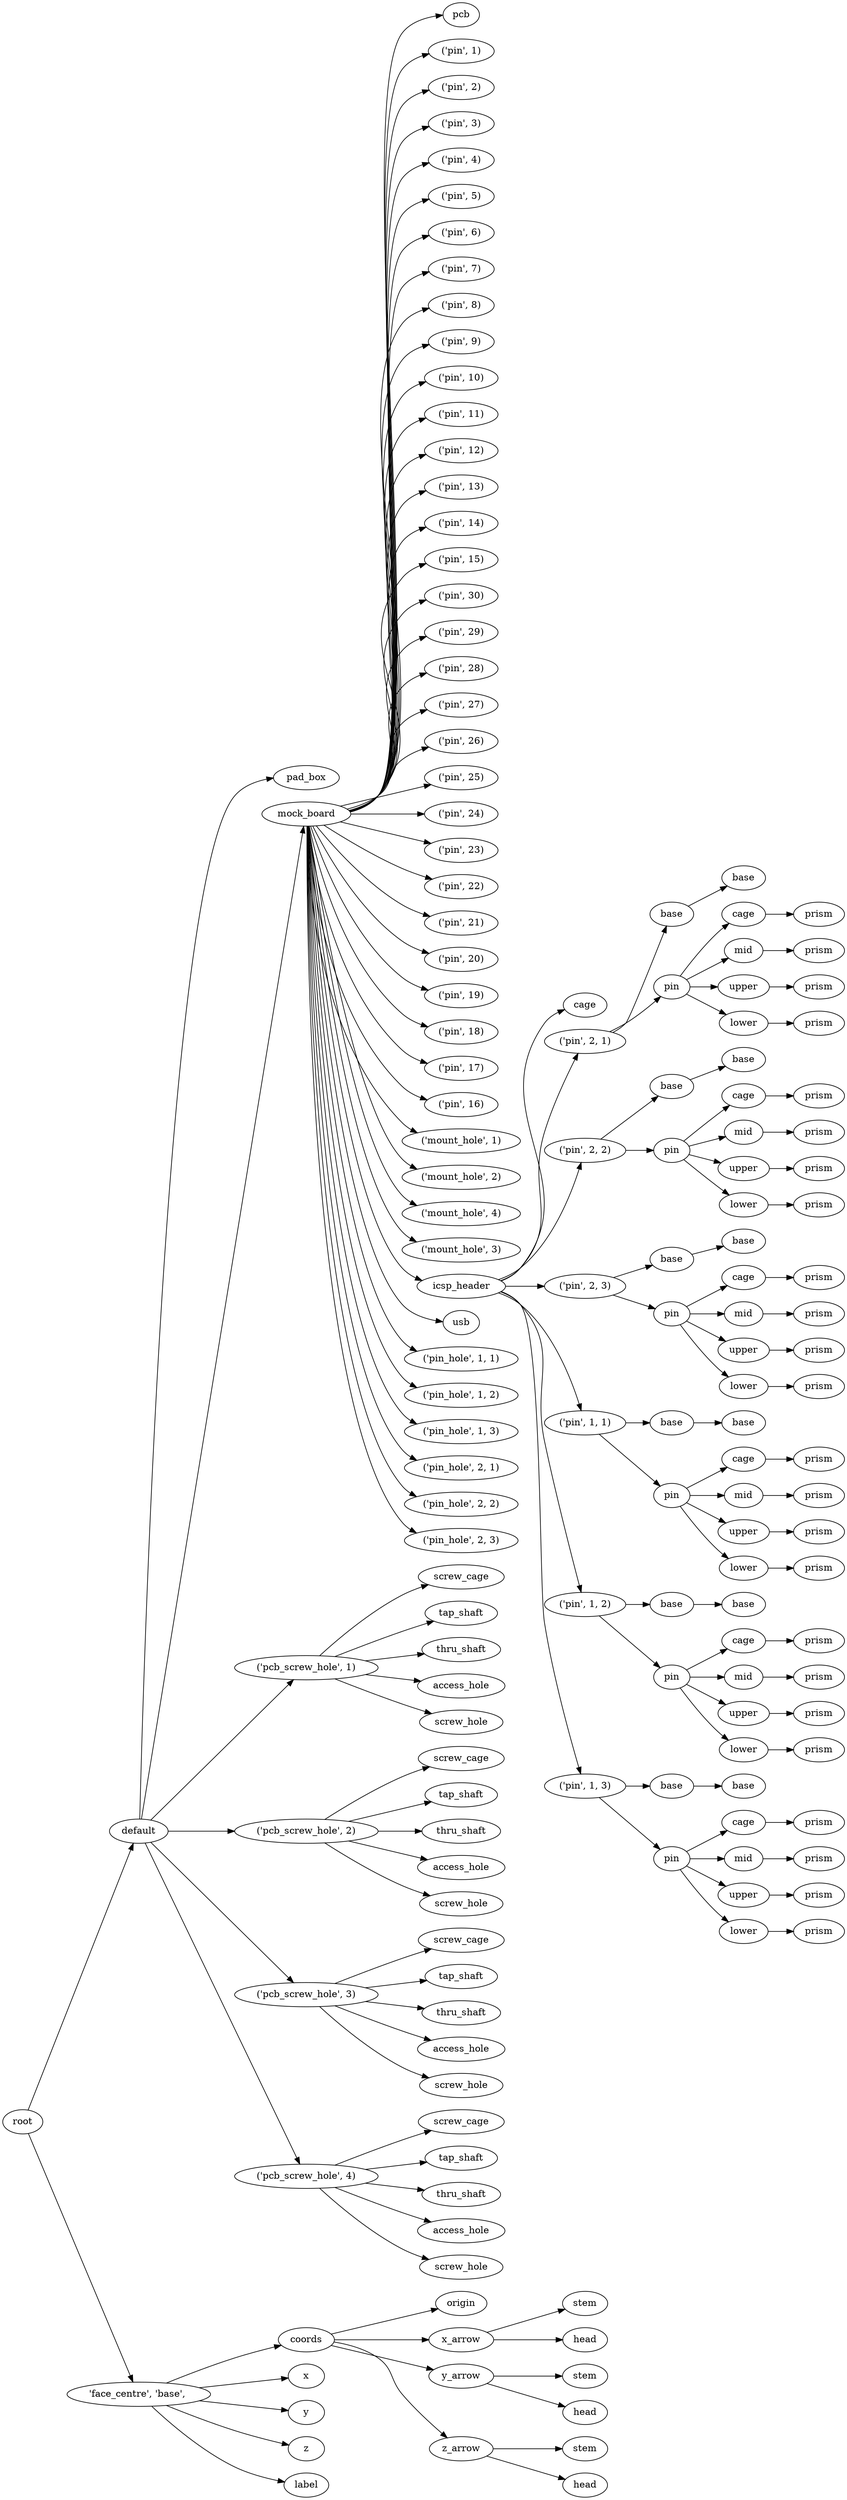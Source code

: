 digraph default {
	graph [rankdir=LR]
	root_151 [label=root href="javascript:s=&quot;\(\)\nNone&quot;; console.log(s); alert(s);"]
	default_152 [label=default href="javascript:s=&quot;\(&#x27;default&#x27;,\)\nArduinoNanoClassicMountPad&quot;; console.log(s); alert(s);" tooltip=ArduinoNanoClassicMountPad]
	pad_box_153 [label=pad_box href="javascript:s=&quot;\(&#x27;default&#x27;,\ &#x27;pad_box&#x27;\)\nBox&quot;; console.log(s); alert(s);" tooltip=Box]
	mock_board_154 [label=mock_board href="javascript:s=&quot;\(&#x27;default&#x27;,\ &#x27;mock_board&#x27;\)\nArduinoNanoClassic&quot;; console.log(s); alert(s);" tooltip=ArduinoNanoClassic]
	pcb_155 [label=pcb href="javascript:s=&quot;\(&#x27;default&#x27;,\ &#x27;mock_board&#x27;,\ &#x27;pcb&#x27;\)\nBox&quot;; console.log(s); alert(s);" tooltip=Box]
	pin_156 [label="\('pin',\ 1\)" href="javascript:s=&quot;\(&#x27;default&#x27;,\ &#x27;mock_board&#x27;,\ \(&#x27;pin&#x27;,\ 1\)\)\nCylinder&quot;; console.log(s); alert(s);" tooltip=Cylinder]
	pin_157 [label="\('pin',\ 2\)" href="javascript:s=&quot;\(&#x27;default&#x27;,\ &#x27;mock_board&#x27;,\ \(&#x27;pin&#x27;,\ 2\)\)\nCylinder&quot;; console.log(s); alert(s);" tooltip=Cylinder]
	pin_158 [label="\('pin',\ 3\)" href="javascript:s=&quot;\(&#x27;default&#x27;,\ &#x27;mock_board&#x27;,\ \(&#x27;pin&#x27;,\ 3\)\)\nCylinder&quot;; console.log(s); alert(s);" tooltip=Cylinder]
	pin_159 [label="\('pin',\ 4\)" href="javascript:s=&quot;\(&#x27;default&#x27;,\ &#x27;mock_board&#x27;,\ \(&#x27;pin&#x27;,\ 4\)\)\nCylinder&quot;; console.log(s); alert(s);" tooltip=Cylinder]
	pin_160 [label="\('pin',\ 5\)" href="javascript:s=&quot;\(&#x27;default&#x27;,\ &#x27;mock_board&#x27;,\ \(&#x27;pin&#x27;,\ 5\)\)\nCylinder&quot;; console.log(s); alert(s);" tooltip=Cylinder]
	pin_161 [label="\('pin',\ 6\)" href="javascript:s=&quot;\(&#x27;default&#x27;,\ &#x27;mock_board&#x27;,\ \(&#x27;pin&#x27;,\ 6\)\)\nCylinder&quot;; console.log(s); alert(s);" tooltip=Cylinder]
	pin_162 [label="\('pin',\ 7\)" href="javascript:s=&quot;\(&#x27;default&#x27;,\ &#x27;mock_board&#x27;,\ \(&#x27;pin&#x27;,\ 7\)\)\nCylinder&quot;; console.log(s); alert(s);" tooltip=Cylinder]
	pin_163 [label="\('pin',\ 8\)" href="javascript:s=&quot;\(&#x27;default&#x27;,\ &#x27;mock_board&#x27;,\ \(&#x27;pin&#x27;,\ 8\)\)\nCylinder&quot;; console.log(s); alert(s);" tooltip=Cylinder]
	pin_164 [label="\('pin',\ 9\)" href="javascript:s=&quot;\(&#x27;default&#x27;,\ &#x27;mock_board&#x27;,\ \(&#x27;pin&#x27;,\ 9\)\)\nCylinder&quot;; console.log(s); alert(s);" tooltip=Cylinder]
	pin_165 [label="\('pin',\ 10\)" href="javascript:s=&quot;\(&#x27;default&#x27;,\ &#x27;mock_board&#x27;,\ \(&#x27;pin&#x27;,\ 10\)\)\nCylinder&quot;; console.log(s); alert(s);" tooltip=Cylinder]
	pin_166 [label="\('pin',\ 11\)" href="javascript:s=&quot;\(&#x27;default&#x27;,\ &#x27;mock_board&#x27;,\ \(&#x27;pin&#x27;,\ 11\)\)\nCylinder&quot;; console.log(s); alert(s);" tooltip=Cylinder]
	pin_167 [label="\('pin',\ 12\)" href="javascript:s=&quot;\(&#x27;default&#x27;,\ &#x27;mock_board&#x27;,\ \(&#x27;pin&#x27;,\ 12\)\)\nCylinder&quot;; console.log(s); alert(s);" tooltip=Cylinder]
	pin_168 [label="\('pin',\ 13\)" href="javascript:s=&quot;\(&#x27;default&#x27;,\ &#x27;mock_board&#x27;,\ \(&#x27;pin&#x27;,\ 13\)\)\nCylinder&quot;; console.log(s); alert(s);" tooltip=Cylinder]
	pin_169 [label="\('pin',\ 14\)" href="javascript:s=&quot;\(&#x27;default&#x27;,\ &#x27;mock_board&#x27;,\ \(&#x27;pin&#x27;,\ 14\)\)\nCylinder&quot;; console.log(s); alert(s);" tooltip=Cylinder]
	pin_170 [label="\('pin',\ 15\)" href="javascript:s=&quot;\(&#x27;default&#x27;,\ &#x27;mock_board&#x27;,\ \(&#x27;pin&#x27;,\ 15\)\)\nCylinder&quot;; console.log(s); alert(s);" tooltip=Cylinder]
	pin_171 [label="\('pin',\ 30\)" href="javascript:s=&quot;\(&#x27;default&#x27;,\ &#x27;mock_board&#x27;,\ \(&#x27;pin&#x27;,\ 30\)\)\nCylinder&quot;; console.log(s); alert(s);" tooltip=Cylinder]
	pin_172 [label="\('pin',\ 29\)" href="javascript:s=&quot;\(&#x27;default&#x27;,\ &#x27;mock_board&#x27;,\ \(&#x27;pin&#x27;,\ 29\)\)\nCylinder&quot;; console.log(s); alert(s);" tooltip=Cylinder]
	pin_173 [label="\('pin',\ 28\)" href="javascript:s=&quot;\(&#x27;default&#x27;,\ &#x27;mock_board&#x27;,\ \(&#x27;pin&#x27;,\ 28\)\)\nCylinder&quot;; console.log(s); alert(s);" tooltip=Cylinder]
	pin_174 [label="\('pin',\ 27\)" href="javascript:s=&quot;\(&#x27;default&#x27;,\ &#x27;mock_board&#x27;,\ \(&#x27;pin&#x27;,\ 27\)\)\nCylinder&quot;; console.log(s); alert(s);" tooltip=Cylinder]
	pin_175 [label="\('pin',\ 26\)" href="javascript:s=&quot;\(&#x27;default&#x27;,\ &#x27;mock_board&#x27;,\ \(&#x27;pin&#x27;,\ 26\)\)\nCylinder&quot;; console.log(s); alert(s);" tooltip=Cylinder]
	pin_176 [label="\('pin',\ 25\)" href="javascript:s=&quot;\(&#x27;default&#x27;,\ &#x27;mock_board&#x27;,\ \(&#x27;pin&#x27;,\ 25\)\)\nCylinder&quot;; console.log(s); alert(s);" tooltip=Cylinder]
	pin_177 [label="\('pin',\ 24\)" href="javascript:s=&quot;\(&#x27;default&#x27;,\ &#x27;mock_board&#x27;,\ \(&#x27;pin&#x27;,\ 24\)\)\nCylinder&quot;; console.log(s); alert(s);" tooltip=Cylinder]
	pin_178 [label="\('pin',\ 23\)" href="javascript:s=&quot;\(&#x27;default&#x27;,\ &#x27;mock_board&#x27;,\ \(&#x27;pin&#x27;,\ 23\)\)\nCylinder&quot;; console.log(s); alert(s);" tooltip=Cylinder]
	pin_179 [label="\('pin',\ 22\)" href="javascript:s=&quot;\(&#x27;default&#x27;,\ &#x27;mock_board&#x27;,\ \(&#x27;pin&#x27;,\ 22\)\)\nCylinder&quot;; console.log(s); alert(s);" tooltip=Cylinder]
	pin_180 [label="\('pin',\ 21\)" href="javascript:s=&quot;\(&#x27;default&#x27;,\ &#x27;mock_board&#x27;,\ \(&#x27;pin&#x27;,\ 21\)\)\nCylinder&quot;; console.log(s); alert(s);" tooltip=Cylinder]
	pin_181 [label="\('pin',\ 20\)" href="javascript:s=&quot;\(&#x27;default&#x27;,\ &#x27;mock_board&#x27;,\ \(&#x27;pin&#x27;,\ 20\)\)\nCylinder&quot;; console.log(s); alert(s);" tooltip=Cylinder]
	pin_182 [label="\('pin',\ 19\)" href="javascript:s=&quot;\(&#x27;default&#x27;,\ &#x27;mock_board&#x27;,\ \(&#x27;pin&#x27;,\ 19\)\)\nCylinder&quot;; console.log(s); alert(s);" tooltip=Cylinder]
	pin_183 [label="\('pin',\ 18\)" href="javascript:s=&quot;\(&#x27;default&#x27;,\ &#x27;mock_board&#x27;,\ \(&#x27;pin&#x27;,\ 18\)\)\nCylinder&quot;; console.log(s); alert(s);" tooltip=Cylinder]
	pin_184 [label="\('pin',\ 17\)" href="javascript:s=&quot;\(&#x27;default&#x27;,\ &#x27;mock_board&#x27;,\ \(&#x27;pin&#x27;,\ 17\)\)\nCylinder&quot;; console.log(s); alert(s);" tooltip=Cylinder]
	pin_185 [label="\('pin',\ 16\)" href="javascript:s=&quot;\(&#x27;default&#x27;,\ &#x27;mock_board&#x27;,\ \(&#x27;pin&#x27;,\ 16\)\)\nCylinder&quot;; console.log(s); alert(s);" tooltip=Cylinder]
	mount_hole_186 [label="\('mount_hole',\ 1\)" href="javascript:s=&quot;\(&#x27;default&#x27;,\ &#x27;mock_board&#x27;,\ \(&#x27;mount_hole&#x27;,\ 1\)\)\nCylinder&quot;; console.log(s); alert(s);" tooltip=Cylinder]
	mount_hole_187 [label="\('mount_hole',\ 2\)" href="javascript:s=&quot;\(&#x27;default&#x27;,\ &#x27;mock_board&#x27;,\ \(&#x27;mount_hole&#x27;,\ 2\)\)\nCylinder&quot;; console.log(s); alert(s);" tooltip=Cylinder]
	mount_hole_188 [label="\('mount_hole',\ 4\)" href="javascript:s=&quot;\(&#x27;default&#x27;,\ &#x27;mock_board&#x27;,\ \(&#x27;mount_hole&#x27;,\ 4\)\)\nCylinder&quot;; console.log(s); alert(s);" tooltip=Cylinder]
	mount_hole_189 [label="\('mount_hole',\ 3\)" href="javascript:s=&quot;\(&#x27;default&#x27;,\ &#x27;mock_board&#x27;,\ \(&#x27;mount_hole&#x27;,\ 3\)\)\nCylinder&quot;; console.log(s); alert(s);" tooltip=Cylinder]
	icsp_header_190 [label=icsp_header href="javascript:s=&quot;\(&#x27;default&#x27;,\ &#x27;mock_board&#x27;,\ &#x27;icsp_header&#x27;\)\nHeader&quot;; console.log(s); alert(s);" tooltip=Header]
	cage_191 [label=cage href="javascript:s=&quot;\(&#x27;default&#x27;,\ &#x27;mock_board&#x27;,\ &#x27;icsp_header&#x27;,\ &#x27;cage&#x27;\)\nBox&quot;; console.log(s); alert(s);" tooltip=Box]
	pin_192 [label="\('pin',\ 2,\ 1\)" href="javascript:s=&quot;\(&#x27;default&#x27;,\ &#x27;mock_board&#x27;,\ &#x27;icsp_header&#x27;,\ \(&#x27;pin&#x27;,\ 2,\ 1\)\)\nMaker&quot;; console.log(s); alert(s);" tooltip=Maker]
	base_193 [label=base href="javascript:s=&quot;\(&#x27;default&#x27;,\ &#x27;mock_board&#x27;,\ &#x27;icsp_header&#x27;,\ \(&#x27;pin&#x27;,\ 2,\ 1\),\ &#x27;base&#x27;\)\nHeaderBase&quot;; console.log(s); alert(s);" tooltip=HeaderBase]
	base_194 [label=base href="javascript:s=&quot;\(&#x27;default&#x27;,\ &#x27;mock_board&#x27;,\ &#x27;icsp_header&#x27;,\ \(&#x27;pin&#x27;,\ 2,\ 1\),\ &#x27;base&#x27;,\ &#x27;base&#x27;\)\nLinearExtrude&quot;; console.log(s); alert(s);" tooltip=LinearExtrude]
	pin_195 [label=pin href="javascript:s=&quot;\(&#x27;default&#x27;,\ &#x27;mock_board&#x27;,\ &#x27;icsp_header&#x27;,\ \(&#x27;pin&#x27;,\ 2,\ 1\),\ &#x27;pin&#x27;\)\nHeaderPin&quot;; console.log(s); alert(s);" tooltip=HeaderPin]
	cage_196 [label=cage href="javascript:s=&quot;\(&#x27;default&#x27;,\ &#x27;mock_board&#x27;,\ &#x27;icsp_header&#x27;,\ \(&#x27;pin&#x27;,\ 2,\ 1\),\ &#x27;pin&#x27;,\ &#x27;cage&#x27;\)\nRegularPrism&quot;; console.log(s); alert(s);" tooltip=RegularPrism]
	prism_197 [label=prism href="javascript:s=&quot;\(&#x27;default&#x27;,\ &#x27;mock_board&#x27;,\ &#x27;icsp_header&#x27;,\ \(&#x27;pin&#x27;,\ 2,\ 1\),\ &#x27;pin&#x27;,\ &#x27;cage&#x27;,\ &#x27;prism&#x27;\)\nLinearExtrude&quot;; console.log(s); alert(s);" tooltip=LinearExtrude]
	mid_198 [label=mid href="javascript:s=&quot;\(&#x27;default&#x27;,\ &#x27;mock_board&#x27;,\ &#x27;icsp_header&#x27;,\ \(&#x27;pin&#x27;,\ 2,\ 1\),\ &#x27;pin&#x27;,\ &#x27;mid&#x27;\)\nRegularPrism&quot;; console.log(s); alert(s);" tooltip=RegularPrism]
	prism_199 [label=prism href="javascript:s=&quot;\(&#x27;default&#x27;,\ &#x27;mock_board&#x27;,\ &#x27;icsp_header&#x27;,\ \(&#x27;pin&#x27;,\ 2,\ 1\),\ &#x27;pin&#x27;,\ &#x27;mid&#x27;,\ &#x27;prism&#x27;\)\nLinearExtrude&quot;; console.log(s); alert(s);" tooltip=LinearExtrude]
	upper_200 [label=upper href="javascript:s=&quot;\(&#x27;default&#x27;,\ &#x27;mock_board&#x27;,\ &#x27;icsp_header&#x27;,\ \(&#x27;pin&#x27;,\ 2,\ 1\),\ &#x27;pin&#x27;,\ &#x27;upper&#x27;\)\nRegularPrism&quot;; console.log(s); alert(s);" tooltip=RegularPrism]
	prism_201 [label=prism href="javascript:s=&quot;\(&#x27;default&#x27;,\ &#x27;mock_board&#x27;,\ &#x27;icsp_header&#x27;,\ \(&#x27;pin&#x27;,\ 2,\ 1\),\ &#x27;pin&#x27;,\ &#x27;upper&#x27;,\ &#x27;prism&#x27;\)\nLinearExtrude&quot;; console.log(s); alert(s);" tooltip=LinearExtrude]
	lower_202 [label=lower href="javascript:s=&quot;\(&#x27;default&#x27;,\ &#x27;mock_board&#x27;,\ &#x27;icsp_header&#x27;,\ \(&#x27;pin&#x27;,\ 2,\ 1\),\ &#x27;pin&#x27;,\ &#x27;lower&#x27;\)\nRegularPrism&quot;; console.log(s); alert(s);" tooltip=RegularPrism]
	prism_203 [label=prism href="javascript:s=&quot;\(&#x27;default&#x27;,\ &#x27;mock_board&#x27;,\ &#x27;icsp_header&#x27;,\ \(&#x27;pin&#x27;,\ 2,\ 1\),\ &#x27;pin&#x27;,\ &#x27;lower&#x27;,\ &#x27;prism&#x27;\)\nLinearExtrude&quot;; console.log(s); alert(s);" tooltip=LinearExtrude]
	pin_204 [label="\('pin',\ 2,\ 2\)" href="javascript:s=&quot;\(&#x27;default&#x27;,\ &#x27;mock_board&#x27;,\ &#x27;icsp_header&#x27;,\ \(&#x27;pin&#x27;,\ 2,\ 2\)\)\nMaker&quot;; console.log(s); alert(s);" tooltip=Maker]
	base_205 [label=base href="javascript:s=&quot;\(&#x27;default&#x27;,\ &#x27;mock_board&#x27;,\ &#x27;icsp_header&#x27;,\ \(&#x27;pin&#x27;,\ 2,\ 2\),\ &#x27;base&#x27;\)\nHeaderBase&quot;; console.log(s); alert(s);" tooltip=HeaderBase]
	base_206 [label=base href="javascript:s=&quot;\(&#x27;default&#x27;,\ &#x27;mock_board&#x27;,\ &#x27;icsp_header&#x27;,\ \(&#x27;pin&#x27;,\ 2,\ 2\),\ &#x27;base&#x27;,\ &#x27;base&#x27;\)\nLinearExtrude&quot;; console.log(s); alert(s);" tooltip=LinearExtrude]
	pin_207 [label=pin href="javascript:s=&quot;\(&#x27;default&#x27;,\ &#x27;mock_board&#x27;,\ &#x27;icsp_header&#x27;,\ \(&#x27;pin&#x27;,\ 2,\ 2\),\ &#x27;pin&#x27;\)\nHeaderPin&quot;; console.log(s); alert(s);" tooltip=HeaderPin]
	cage_208 [label=cage href="javascript:s=&quot;\(&#x27;default&#x27;,\ &#x27;mock_board&#x27;,\ &#x27;icsp_header&#x27;,\ \(&#x27;pin&#x27;,\ 2,\ 2\),\ &#x27;pin&#x27;,\ &#x27;cage&#x27;\)\nRegularPrism&quot;; console.log(s); alert(s);" tooltip=RegularPrism]
	prism_209 [label=prism href="javascript:s=&quot;\(&#x27;default&#x27;,\ &#x27;mock_board&#x27;,\ &#x27;icsp_header&#x27;,\ \(&#x27;pin&#x27;,\ 2,\ 2\),\ &#x27;pin&#x27;,\ &#x27;cage&#x27;,\ &#x27;prism&#x27;\)\nLinearExtrude&quot;; console.log(s); alert(s);" tooltip=LinearExtrude]
	mid_210 [label=mid href="javascript:s=&quot;\(&#x27;default&#x27;,\ &#x27;mock_board&#x27;,\ &#x27;icsp_header&#x27;,\ \(&#x27;pin&#x27;,\ 2,\ 2\),\ &#x27;pin&#x27;,\ &#x27;mid&#x27;\)\nRegularPrism&quot;; console.log(s); alert(s);" tooltip=RegularPrism]
	prism_211 [label=prism href="javascript:s=&quot;\(&#x27;default&#x27;,\ &#x27;mock_board&#x27;,\ &#x27;icsp_header&#x27;,\ \(&#x27;pin&#x27;,\ 2,\ 2\),\ &#x27;pin&#x27;,\ &#x27;mid&#x27;,\ &#x27;prism&#x27;\)\nLinearExtrude&quot;; console.log(s); alert(s);" tooltip=LinearExtrude]
	upper_212 [label=upper href="javascript:s=&quot;\(&#x27;default&#x27;,\ &#x27;mock_board&#x27;,\ &#x27;icsp_header&#x27;,\ \(&#x27;pin&#x27;,\ 2,\ 2\),\ &#x27;pin&#x27;,\ &#x27;upper&#x27;\)\nRegularPrism&quot;; console.log(s); alert(s);" tooltip=RegularPrism]
	prism_213 [label=prism href="javascript:s=&quot;\(&#x27;default&#x27;,\ &#x27;mock_board&#x27;,\ &#x27;icsp_header&#x27;,\ \(&#x27;pin&#x27;,\ 2,\ 2\),\ &#x27;pin&#x27;,\ &#x27;upper&#x27;,\ &#x27;prism&#x27;\)\nLinearExtrude&quot;; console.log(s); alert(s);" tooltip=LinearExtrude]
	lower_214 [label=lower href="javascript:s=&quot;\(&#x27;default&#x27;,\ &#x27;mock_board&#x27;,\ &#x27;icsp_header&#x27;,\ \(&#x27;pin&#x27;,\ 2,\ 2\),\ &#x27;pin&#x27;,\ &#x27;lower&#x27;\)\nRegularPrism&quot;; console.log(s); alert(s);" tooltip=RegularPrism]
	prism_215 [label=prism href="javascript:s=&quot;\(&#x27;default&#x27;,\ &#x27;mock_board&#x27;,\ &#x27;icsp_header&#x27;,\ \(&#x27;pin&#x27;,\ 2,\ 2\),\ &#x27;pin&#x27;,\ &#x27;lower&#x27;,\ &#x27;prism&#x27;\)\nLinearExtrude&quot;; console.log(s); alert(s);" tooltip=LinearExtrude]
	pin_216 [label="\('pin',\ 2,\ 3\)" href="javascript:s=&quot;\(&#x27;default&#x27;,\ &#x27;mock_board&#x27;,\ &#x27;icsp_header&#x27;,\ \(&#x27;pin&#x27;,\ 2,\ 3\)\)\nMaker&quot;; console.log(s); alert(s);" tooltip=Maker]
	base_217 [label=base href="javascript:s=&quot;\(&#x27;default&#x27;,\ &#x27;mock_board&#x27;,\ &#x27;icsp_header&#x27;,\ \(&#x27;pin&#x27;,\ 2,\ 3\),\ &#x27;base&#x27;\)\nHeaderBase&quot;; console.log(s); alert(s);" tooltip=HeaderBase]
	base_218 [label=base href="javascript:s=&quot;\(&#x27;default&#x27;,\ &#x27;mock_board&#x27;,\ &#x27;icsp_header&#x27;,\ \(&#x27;pin&#x27;,\ 2,\ 3\),\ &#x27;base&#x27;,\ &#x27;base&#x27;\)\nLinearExtrude&quot;; console.log(s); alert(s);" tooltip=LinearExtrude]
	pin_219 [label=pin href="javascript:s=&quot;\(&#x27;default&#x27;,\ &#x27;mock_board&#x27;,\ &#x27;icsp_header&#x27;,\ \(&#x27;pin&#x27;,\ 2,\ 3\),\ &#x27;pin&#x27;\)\nHeaderPin&quot;; console.log(s); alert(s);" tooltip=HeaderPin]
	cage_220 [label=cage href="javascript:s=&quot;\(&#x27;default&#x27;,\ &#x27;mock_board&#x27;,\ &#x27;icsp_header&#x27;,\ \(&#x27;pin&#x27;,\ 2,\ 3\),\ &#x27;pin&#x27;,\ &#x27;cage&#x27;\)\nRegularPrism&quot;; console.log(s); alert(s);" tooltip=RegularPrism]
	prism_221 [label=prism href="javascript:s=&quot;\(&#x27;default&#x27;,\ &#x27;mock_board&#x27;,\ &#x27;icsp_header&#x27;,\ \(&#x27;pin&#x27;,\ 2,\ 3\),\ &#x27;pin&#x27;,\ &#x27;cage&#x27;,\ &#x27;prism&#x27;\)\nLinearExtrude&quot;; console.log(s); alert(s);" tooltip=LinearExtrude]
	mid_222 [label=mid href="javascript:s=&quot;\(&#x27;default&#x27;,\ &#x27;mock_board&#x27;,\ &#x27;icsp_header&#x27;,\ \(&#x27;pin&#x27;,\ 2,\ 3\),\ &#x27;pin&#x27;,\ &#x27;mid&#x27;\)\nRegularPrism&quot;; console.log(s); alert(s);" tooltip=RegularPrism]
	prism_223 [label=prism href="javascript:s=&quot;\(&#x27;default&#x27;,\ &#x27;mock_board&#x27;,\ &#x27;icsp_header&#x27;,\ \(&#x27;pin&#x27;,\ 2,\ 3\),\ &#x27;pin&#x27;,\ &#x27;mid&#x27;,\ &#x27;prism&#x27;\)\nLinearExtrude&quot;; console.log(s); alert(s);" tooltip=LinearExtrude]
	upper_224 [label=upper href="javascript:s=&quot;\(&#x27;default&#x27;,\ &#x27;mock_board&#x27;,\ &#x27;icsp_header&#x27;,\ \(&#x27;pin&#x27;,\ 2,\ 3\),\ &#x27;pin&#x27;,\ &#x27;upper&#x27;\)\nRegularPrism&quot;; console.log(s); alert(s);" tooltip=RegularPrism]
	prism_225 [label=prism href="javascript:s=&quot;\(&#x27;default&#x27;,\ &#x27;mock_board&#x27;,\ &#x27;icsp_header&#x27;,\ \(&#x27;pin&#x27;,\ 2,\ 3\),\ &#x27;pin&#x27;,\ &#x27;upper&#x27;,\ &#x27;prism&#x27;\)\nLinearExtrude&quot;; console.log(s); alert(s);" tooltip=LinearExtrude]
	lower_226 [label=lower href="javascript:s=&quot;\(&#x27;default&#x27;,\ &#x27;mock_board&#x27;,\ &#x27;icsp_header&#x27;,\ \(&#x27;pin&#x27;,\ 2,\ 3\),\ &#x27;pin&#x27;,\ &#x27;lower&#x27;\)\nRegularPrism&quot;; console.log(s); alert(s);" tooltip=RegularPrism]
	prism_227 [label=prism href="javascript:s=&quot;\(&#x27;default&#x27;,\ &#x27;mock_board&#x27;,\ &#x27;icsp_header&#x27;,\ \(&#x27;pin&#x27;,\ 2,\ 3\),\ &#x27;pin&#x27;,\ &#x27;lower&#x27;,\ &#x27;prism&#x27;\)\nLinearExtrude&quot;; console.log(s); alert(s);" tooltip=LinearExtrude]
	pin_228 [label="\('pin',\ 1,\ 1\)" href="javascript:s=&quot;\(&#x27;default&#x27;,\ &#x27;mock_board&#x27;,\ &#x27;icsp_header&#x27;,\ \(&#x27;pin&#x27;,\ 1,\ 1\)\)\nMaker&quot;; console.log(s); alert(s);" tooltip=Maker]
	base_229 [label=base href="javascript:s=&quot;\(&#x27;default&#x27;,\ &#x27;mock_board&#x27;,\ &#x27;icsp_header&#x27;,\ \(&#x27;pin&#x27;,\ 1,\ 1\),\ &#x27;base&#x27;\)\nHeaderBase&quot;; console.log(s); alert(s);" tooltip=HeaderBase]
	base_230 [label=base href="javascript:s=&quot;\(&#x27;default&#x27;,\ &#x27;mock_board&#x27;,\ &#x27;icsp_header&#x27;,\ \(&#x27;pin&#x27;,\ 1,\ 1\),\ &#x27;base&#x27;,\ &#x27;base&#x27;\)\nLinearExtrude&quot;; console.log(s); alert(s);" tooltip=LinearExtrude]
	pin_231 [label=pin href="javascript:s=&quot;\(&#x27;default&#x27;,\ &#x27;mock_board&#x27;,\ &#x27;icsp_header&#x27;,\ \(&#x27;pin&#x27;,\ 1,\ 1\),\ &#x27;pin&#x27;\)\nHeaderPin&quot;; console.log(s); alert(s);" tooltip=HeaderPin]
	cage_232 [label=cage href="javascript:s=&quot;\(&#x27;default&#x27;,\ &#x27;mock_board&#x27;,\ &#x27;icsp_header&#x27;,\ \(&#x27;pin&#x27;,\ 1,\ 1\),\ &#x27;pin&#x27;,\ &#x27;cage&#x27;\)\nRegularPrism&quot;; console.log(s); alert(s);" tooltip=RegularPrism]
	prism_233 [label=prism href="javascript:s=&quot;\(&#x27;default&#x27;,\ &#x27;mock_board&#x27;,\ &#x27;icsp_header&#x27;,\ \(&#x27;pin&#x27;,\ 1,\ 1\),\ &#x27;pin&#x27;,\ &#x27;cage&#x27;,\ &#x27;prism&#x27;\)\nLinearExtrude&quot;; console.log(s); alert(s);" tooltip=LinearExtrude]
	mid_234 [label=mid href="javascript:s=&quot;\(&#x27;default&#x27;,\ &#x27;mock_board&#x27;,\ &#x27;icsp_header&#x27;,\ \(&#x27;pin&#x27;,\ 1,\ 1\),\ &#x27;pin&#x27;,\ &#x27;mid&#x27;\)\nRegularPrism&quot;; console.log(s); alert(s);" tooltip=RegularPrism]
	prism_235 [label=prism href="javascript:s=&quot;\(&#x27;default&#x27;,\ &#x27;mock_board&#x27;,\ &#x27;icsp_header&#x27;,\ \(&#x27;pin&#x27;,\ 1,\ 1\),\ &#x27;pin&#x27;,\ &#x27;mid&#x27;,\ &#x27;prism&#x27;\)\nLinearExtrude&quot;; console.log(s); alert(s);" tooltip=LinearExtrude]
	upper_236 [label=upper href="javascript:s=&quot;\(&#x27;default&#x27;,\ &#x27;mock_board&#x27;,\ &#x27;icsp_header&#x27;,\ \(&#x27;pin&#x27;,\ 1,\ 1\),\ &#x27;pin&#x27;,\ &#x27;upper&#x27;\)\nRegularPrism&quot;; console.log(s); alert(s);" tooltip=RegularPrism]
	prism_237 [label=prism href="javascript:s=&quot;\(&#x27;default&#x27;,\ &#x27;mock_board&#x27;,\ &#x27;icsp_header&#x27;,\ \(&#x27;pin&#x27;,\ 1,\ 1\),\ &#x27;pin&#x27;,\ &#x27;upper&#x27;,\ &#x27;prism&#x27;\)\nLinearExtrude&quot;; console.log(s); alert(s);" tooltip=LinearExtrude]
	lower_238 [label=lower href="javascript:s=&quot;\(&#x27;default&#x27;,\ &#x27;mock_board&#x27;,\ &#x27;icsp_header&#x27;,\ \(&#x27;pin&#x27;,\ 1,\ 1\),\ &#x27;pin&#x27;,\ &#x27;lower&#x27;\)\nRegularPrism&quot;; console.log(s); alert(s);" tooltip=RegularPrism]
	prism_239 [label=prism href="javascript:s=&quot;\(&#x27;default&#x27;,\ &#x27;mock_board&#x27;,\ &#x27;icsp_header&#x27;,\ \(&#x27;pin&#x27;,\ 1,\ 1\),\ &#x27;pin&#x27;,\ &#x27;lower&#x27;,\ &#x27;prism&#x27;\)\nLinearExtrude&quot;; console.log(s); alert(s);" tooltip=LinearExtrude]
	pin_240 [label="\('pin',\ 1,\ 2\)" href="javascript:s=&quot;\(&#x27;default&#x27;,\ &#x27;mock_board&#x27;,\ &#x27;icsp_header&#x27;,\ \(&#x27;pin&#x27;,\ 1,\ 2\)\)\nMaker&quot;; console.log(s); alert(s);" tooltip=Maker]
	base_241 [label=base href="javascript:s=&quot;\(&#x27;default&#x27;,\ &#x27;mock_board&#x27;,\ &#x27;icsp_header&#x27;,\ \(&#x27;pin&#x27;,\ 1,\ 2\),\ &#x27;base&#x27;\)\nHeaderBase&quot;; console.log(s); alert(s);" tooltip=HeaderBase]
	base_242 [label=base href="javascript:s=&quot;\(&#x27;default&#x27;,\ &#x27;mock_board&#x27;,\ &#x27;icsp_header&#x27;,\ \(&#x27;pin&#x27;,\ 1,\ 2\),\ &#x27;base&#x27;,\ &#x27;base&#x27;\)\nLinearExtrude&quot;; console.log(s); alert(s);" tooltip=LinearExtrude]
	pin_243 [label=pin href="javascript:s=&quot;\(&#x27;default&#x27;,\ &#x27;mock_board&#x27;,\ &#x27;icsp_header&#x27;,\ \(&#x27;pin&#x27;,\ 1,\ 2\),\ &#x27;pin&#x27;\)\nHeaderPin&quot;; console.log(s); alert(s);" tooltip=HeaderPin]
	cage_244 [label=cage href="javascript:s=&quot;\(&#x27;default&#x27;,\ &#x27;mock_board&#x27;,\ &#x27;icsp_header&#x27;,\ \(&#x27;pin&#x27;,\ 1,\ 2\),\ &#x27;pin&#x27;,\ &#x27;cage&#x27;\)\nRegularPrism&quot;; console.log(s); alert(s);" tooltip=RegularPrism]
	prism_245 [label=prism href="javascript:s=&quot;\(&#x27;default&#x27;,\ &#x27;mock_board&#x27;,\ &#x27;icsp_header&#x27;,\ \(&#x27;pin&#x27;,\ 1,\ 2\),\ &#x27;pin&#x27;,\ &#x27;cage&#x27;,\ &#x27;prism&#x27;\)\nLinearExtrude&quot;; console.log(s); alert(s);" tooltip=LinearExtrude]
	mid_246 [label=mid href="javascript:s=&quot;\(&#x27;default&#x27;,\ &#x27;mock_board&#x27;,\ &#x27;icsp_header&#x27;,\ \(&#x27;pin&#x27;,\ 1,\ 2\),\ &#x27;pin&#x27;,\ &#x27;mid&#x27;\)\nRegularPrism&quot;; console.log(s); alert(s);" tooltip=RegularPrism]
	prism_247 [label=prism href="javascript:s=&quot;\(&#x27;default&#x27;,\ &#x27;mock_board&#x27;,\ &#x27;icsp_header&#x27;,\ \(&#x27;pin&#x27;,\ 1,\ 2\),\ &#x27;pin&#x27;,\ &#x27;mid&#x27;,\ &#x27;prism&#x27;\)\nLinearExtrude&quot;; console.log(s); alert(s);" tooltip=LinearExtrude]
	upper_248 [label=upper href="javascript:s=&quot;\(&#x27;default&#x27;,\ &#x27;mock_board&#x27;,\ &#x27;icsp_header&#x27;,\ \(&#x27;pin&#x27;,\ 1,\ 2\),\ &#x27;pin&#x27;,\ &#x27;upper&#x27;\)\nRegularPrism&quot;; console.log(s); alert(s);" tooltip=RegularPrism]
	prism_249 [label=prism href="javascript:s=&quot;\(&#x27;default&#x27;,\ &#x27;mock_board&#x27;,\ &#x27;icsp_header&#x27;,\ \(&#x27;pin&#x27;,\ 1,\ 2\),\ &#x27;pin&#x27;,\ &#x27;upper&#x27;,\ &#x27;prism&#x27;\)\nLinearExtrude&quot;; console.log(s); alert(s);" tooltip=LinearExtrude]
	lower_250 [label=lower href="javascript:s=&quot;\(&#x27;default&#x27;,\ &#x27;mock_board&#x27;,\ &#x27;icsp_header&#x27;,\ \(&#x27;pin&#x27;,\ 1,\ 2\),\ &#x27;pin&#x27;,\ &#x27;lower&#x27;\)\nRegularPrism&quot;; console.log(s); alert(s);" tooltip=RegularPrism]
	prism_251 [label=prism href="javascript:s=&quot;\(&#x27;default&#x27;,\ &#x27;mock_board&#x27;,\ &#x27;icsp_header&#x27;,\ \(&#x27;pin&#x27;,\ 1,\ 2\),\ &#x27;pin&#x27;,\ &#x27;lower&#x27;,\ &#x27;prism&#x27;\)\nLinearExtrude&quot;; console.log(s); alert(s);" tooltip=LinearExtrude]
	pin_252 [label="\('pin',\ 1,\ 3\)" href="javascript:s=&quot;\(&#x27;default&#x27;,\ &#x27;mock_board&#x27;,\ &#x27;icsp_header&#x27;,\ \(&#x27;pin&#x27;,\ 1,\ 3\)\)\nMaker&quot;; console.log(s); alert(s);" tooltip=Maker]
	base_253 [label=base href="javascript:s=&quot;\(&#x27;default&#x27;,\ &#x27;mock_board&#x27;,\ &#x27;icsp_header&#x27;,\ \(&#x27;pin&#x27;,\ 1,\ 3\),\ &#x27;base&#x27;\)\nHeaderBase&quot;; console.log(s); alert(s);" tooltip=HeaderBase]
	base_254 [label=base href="javascript:s=&quot;\(&#x27;default&#x27;,\ &#x27;mock_board&#x27;,\ &#x27;icsp_header&#x27;,\ \(&#x27;pin&#x27;,\ 1,\ 3\),\ &#x27;base&#x27;,\ &#x27;base&#x27;\)\nLinearExtrude&quot;; console.log(s); alert(s);" tooltip=LinearExtrude]
	pin_255 [label=pin href="javascript:s=&quot;\(&#x27;default&#x27;,\ &#x27;mock_board&#x27;,\ &#x27;icsp_header&#x27;,\ \(&#x27;pin&#x27;,\ 1,\ 3\),\ &#x27;pin&#x27;\)\nHeaderPin&quot;; console.log(s); alert(s);" tooltip=HeaderPin]
	cage_256 [label=cage href="javascript:s=&quot;\(&#x27;default&#x27;,\ &#x27;mock_board&#x27;,\ &#x27;icsp_header&#x27;,\ \(&#x27;pin&#x27;,\ 1,\ 3\),\ &#x27;pin&#x27;,\ &#x27;cage&#x27;\)\nRegularPrism&quot;; console.log(s); alert(s);" tooltip=RegularPrism]
	prism_257 [label=prism href="javascript:s=&quot;\(&#x27;default&#x27;,\ &#x27;mock_board&#x27;,\ &#x27;icsp_header&#x27;,\ \(&#x27;pin&#x27;,\ 1,\ 3\),\ &#x27;pin&#x27;,\ &#x27;cage&#x27;,\ &#x27;prism&#x27;\)\nLinearExtrude&quot;; console.log(s); alert(s);" tooltip=LinearExtrude]
	mid_258 [label=mid href="javascript:s=&quot;\(&#x27;default&#x27;,\ &#x27;mock_board&#x27;,\ &#x27;icsp_header&#x27;,\ \(&#x27;pin&#x27;,\ 1,\ 3\),\ &#x27;pin&#x27;,\ &#x27;mid&#x27;\)\nRegularPrism&quot;; console.log(s); alert(s);" tooltip=RegularPrism]
	prism_259 [label=prism href="javascript:s=&quot;\(&#x27;default&#x27;,\ &#x27;mock_board&#x27;,\ &#x27;icsp_header&#x27;,\ \(&#x27;pin&#x27;,\ 1,\ 3\),\ &#x27;pin&#x27;,\ &#x27;mid&#x27;,\ &#x27;prism&#x27;\)\nLinearExtrude&quot;; console.log(s); alert(s);" tooltip=LinearExtrude]
	upper_260 [label=upper href="javascript:s=&quot;\(&#x27;default&#x27;,\ &#x27;mock_board&#x27;,\ &#x27;icsp_header&#x27;,\ \(&#x27;pin&#x27;,\ 1,\ 3\),\ &#x27;pin&#x27;,\ &#x27;upper&#x27;\)\nRegularPrism&quot;; console.log(s); alert(s);" tooltip=RegularPrism]
	prism_261 [label=prism href="javascript:s=&quot;\(&#x27;default&#x27;,\ &#x27;mock_board&#x27;,\ &#x27;icsp_header&#x27;,\ \(&#x27;pin&#x27;,\ 1,\ 3\),\ &#x27;pin&#x27;,\ &#x27;upper&#x27;,\ &#x27;prism&#x27;\)\nLinearExtrude&quot;; console.log(s); alert(s);" tooltip=LinearExtrude]
	lower_262 [label=lower href="javascript:s=&quot;\(&#x27;default&#x27;,\ &#x27;mock_board&#x27;,\ &#x27;icsp_header&#x27;,\ \(&#x27;pin&#x27;,\ 1,\ 3\),\ &#x27;pin&#x27;,\ &#x27;lower&#x27;\)\nRegularPrism&quot;; console.log(s); alert(s);" tooltip=RegularPrism]
	prism_263 [label=prism href="javascript:s=&quot;\(&#x27;default&#x27;,\ &#x27;mock_board&#x27;,\ &#x27;icsp_header&#x27;,\ \(&#x27;pin&#x27;,\ 1,\ 3\),\ &#x27;pin&#x27;,\ &#x27;lower&#x27;,\ &#x27;prism&#x27;\)\nLinearExtrude&quot;; console.log(s); alert(s);" tooltip=LinearExtrude]
	usb_264 [label=usb href="javascript:s=&quot;\(&#x27;default&#x27;,\ &#x27;mock_board&#x27;,\ &#x27;usb&#x27;\)\nBox&quot;; console.log(s); alert(s);" tooltip=Box]
	pin_hole_265 [label="\('pin_hole',\ 1,\ 1\)" href="javascript:s=&quot;\(&#x27;default&#x27;,\ &#x27;mock_board&#x27;,\ \(&#x27;pin_hole&#x27;,\ 1,\ 1\)\)\nCylinder&quot;; console.log(s); alert(s);" tooltip=Cylinder]
	pin_hole_266 [label="\('pin_hole',\ 1,\ 2\)" href="javascript:s=&quot;\(&#x27;default&#x27;,\ &#x27;mock_board&#x27;,\ \(&#x27;pin_hole&#x27;,\ 1,\ 2\)\)\nCylinder&quot;; console.log(s); alert(s);" tooltip=Cylinder]
	pin_hole_267 [label="\('pin_hole',\ 1,\ 3\)" href="javascript:s=&quot;\(&#x27;default&#x27;,\ &#x27;mock_board&#x27;,\ \(&#x27;pin_hole&#x27;,\ 1,\ 3\)\)\nCylinder&quot;; console.log(s); alert(s);" tooltip=Cylinder]
	pin_hole_268 [label="\('pin_hole',\ 2,\ 1\)" href="javascript:s=&quot;\(&#x27;default&#x27;,\ &#x27;mock_board&#x27;,\ \(&#x27;pin_hole&#x27;,\ 2,\ 1\)\)\nCylinder&quot;; console.log(s); alert(s);" tooltip=Cylinder]
	pin_hole_269 [label="\('pin_hole',\ 2,\ 2\)" href="javascript:s=&quot;\(&#x27;default&#x27;,\ &#x27;mock_board&#x27;,\ \(&#x27;pin_hole&#x27;,\ 2,\ 2\)\)\nCylinder&quot;; console.log(s); alert(s);" tooltip=Cylinder]
	pin_hole_270 [label="\('pin_hole',\ 2,\ 3\)" href="javascript:s=&quot;\(&#x27;default&#x27;,\ &#x27;mock_board&#x27;,\ \(&#x27;pin_hole&#x27;,\ 2,\ 3\)\)\nCylinder&quot;; console.log(s); alert(s);" tooltip=Cylinder]
	pcb_screw_hole_271 [label="\('pcb_screw_hole',\ 1\)" href="javascript:s=&quot;\(&#x27;default&#x27;,\ \(&#x27;pcb_screw_hole&#x27;,\ 1\)\)\nFlatHeadScrew&quot;; console.log(s); alert(s);" tooltip=FlatHeadScrew]
	screw_cage_272 [label=screw_cage href="javascript:s=&quot;\(&#x27;default&#x27;,\ \(&#x27;pcb_screw_hole&#x27;,\ 1\),\ &#x27;screw_cage&#x27;\)\nCone&quot;; console.log(s); alert(s);" tooltip=Cone]
	tap_shaft_273 [label=tap_shaft href="javascript:s=&quot;\(&#x27;default&#x27;,\ \(&#x27;pcb_screw_hole&#x27;,\ 1\),\ &#x27;tap_shaft&#x27;\)\nCone&quot;; console.log(s); alert(s);" tooltip=Cone]
	thru_shaft_274 [label=thru_shaft href="javascript:s=&quot;\(&#x27;default&#x27;,\ \(&#x27;pcb_screw_hole&#x27;,\ 1\),\ &#x27;thru_shaft&#x27;\)\nCone&quot;; console.log(s); alert(s);" tooltip=Cone]
	access_hole_275 [label=access_hole href="javascript:s=&quot;\(&#x27;default&#x27;,\ \(&#x27;pcb_screw_hole&#x27;,\ 1\),\ &#x27;access_hole&#x27;\)\nCone&quot;; console.log(s); alert(s);" tooltip=Cone]
	screw_hole_276 [label=screw_hole href="javascript:s=&quot;\(&#x27;default&#x27;,\ \(&#x27;pcb_screw_hole&#x27;,\ 1\),\ &#x27;screw_hole&#x27;\)\nRotateExtrude&quot;; console.log(s); alert(s);" tooltip=RotateExtrude]
	pcb_screw_hole_277 [label="\('pcb_screw_hole',\ 2\)" href="javascript:s=&quot;\(&#x27;default&#x27;,\ \(&#x27;pcb_screw_hole&#x27;,\ 2\)\)\nFlatHeadScrew&quot;; console.log(s); alert(s);" tooltip=FlatHeadScrew]
	screw_cage_278 [label=screw_cage href="javascript:s=&quot;\(&#x27;default&#x27;,\ \(&#x27;pcb_screw_hole&#x27;,\ 2\),\ &#x27;screw_cage&#x27;\)\nCone&quot;; console.log(s); alert(s);" tooltip=Cone]
	tap_shaft_279 [label=tap_shaft href="javascript:s=&quot;\(&#x27;default&#x27;,\ \(&#x27;pcb_screw_hole&#x27;,\ 2\),\ &#x27;tap_shaft&#x27;\)\nCone&quot;; console.log(s); alert(s);" tooltip=Cone]
	thru_shaft_280 [label=thru_shaft href="javascript:s=&quot;\(&#x27;default&#x27;,\ \(&#x27;pcb_screw_hole&#x27;,\ 2\),\ &#x27;thru_shaft&#x27;\)\nCone&quot;; console.log(s); alert(s);" tooltip=Cone]
	access_hole_281 [label=access_hole href="javascript:s=&quot;\(&#x27;default&#x27;,\ \(&#x27;pcb_screw_hole&#x27;,\ 2\),\ &#x27;access_hole&#x27;\)\nCone&quot;; console.log(s); alert(s);" tooltip=Cone]
	screw_hole_282 [label=screw_hole href="javascript:s=&quot;\(&#x27;default&#x27;,\ \(&#x27;pcb_screw_hole&#x27;,\ 2\),\ &#x27;screw_hole&#x27;\)\nRotateExtrude&quot;; console.log(s); alert(s);" tooltip=RotateExtrude]
	pcb_screw_hole_283 [label="\('pcb_screw_hole',\ 3\)" href="javascript:s=&quot;\(&#x27;default&#x27;,\ \(&#x27;pcb_screw_hole&#x27;,\ 3\)\)\nFlatHeadScrew&quot;; console.log(s); alert(s);" tooltip=FlatHeadScrew]
	screw_cage_284 [label=screw_cage href="javascript:s=&quot;\(&#x27;default&#x27;,\ \(&#x27;pcb_screw_hole&#x27;,\ 3\),\ &#x27;screw_cage&#x27;\)\nCone&quot;; console.log(s); alert(s);" tooltip=Cone]
	tap_shaft_285 [label=tap_shaft href="javascript:s=&quot;\(&#x27;default&#x27;,\ \(&#x27;pcb_screw_hole&#x27;,\ 3\),\ &#x27;tap_shaft&#x27;\)\nCone&quot;; console.log(s); alert(s);" tooltip=Cone]
	thru_shaft_286 [label=thru_shaft href="javascript:s=&quot;\(&#x27;default&#x27;,\ \(&#x27;pcb_screw_hole&#x27;,\ 3\),\ &#x27;thru_shaft&#x27;\)\nCone&quot;; console.log(s); alert(s);" tooltip=Cone]
	access_hole_287 [label=access_hole href="javascript:s=&quot;\(&#x27;default&#x27;,\ \(&#x27;pcb_screw_hole&#x27;,\ 3\),\ &#x27;access_hole&#x27;\)\nCone&quot;; console.log(s); alert(s);" tooltip=Cone]
	screw_hole_288 [label=screw_hole href="javascript:s=&quot;\(&#x27;default&#x27;,\ \(&#x27;pcb_screw_hole&#x27;,\ 3\),\ &#x27;screw_hole&#x27;\)\nRotateExtrude&quot;; console.log(s); alert(s);" tooltip=RotateExtrude]
	pcb_screw_hole_289 [label="\('pcb_screw_hole',\ 4\)" href="javascript:s=&quot;\(&#x27;default&#x27;,\ \(&#x27;pcb_screw_hole&#x27;,\ 4\)\)\nFlatHeadScrew&quot;; console.log(s); alert(s);" tooltip=FlatHeadScrew]
	screw_cage_290 [label=screw_cage href="javascript:s=&quot;\(&#x27;default&#x27;,\ \(&#x27;pcb_screw_hole&#x27;,\ 4\),\ &#x27;screw_cage&#x27;\)\nCone&quot;; console.log(s); alert(s);" tooltip=Cone]
	tap_shaft_291 [label=tap_shaft href="javascript:s=&quot;\(&#x27;default&#x27;,\ \(&#x27;pcb_screw_hole&#x27;,\ 4\),\ &#x27;tap_shaft&#x27;\)\nCone&quot;; console.log(s); alert(s);" tooltip=Cone]
	thru_shaft_292 [label=thru_shaft href="javascript:s=&quot;\(&#x27;default&#x27;,\ \(&#x27;pcb_screw_hole&#x27;,\ 4\),\ &#x27;thru_shaft&#x27;\)\nCone&quot;; console.log(s); alert(s);" tooltip=Cone]
	access_hole_293 [label=access_hole href="javascript:s=&quot;\(&#x27;default&#x27;,\ \(&#x27;pcb_screw_hole&#x27;,\ 4\),\ &#x27;access_hole&#x27;\)\nCone&quot;; console.log(s); alert(s);" tooltip=Cone]
	screw_hole_294 [label=screw_hole href="javascript:s=&quot;\(&#x27;default&#x27;,\ \(&#x27;pcb_screw_hole&#x27;,\ 4\),\ &#x27;screw_hole&#x27;\)\nRotateExtrude&quot;; console.log(s); alert(s);" tooltip=RotateExtrude]
	295 [label="'face_centre',\ 'base',\ " href="javascript:s=&quot;\(&quot;&#x27;face_centre&#x27;,\ &#x27;base&#x27;,\ &quot;,\)\nAnnotatedCoordinates&quot;; console.log(s); alert(s);" tooltip=AnnotatedCoordinates]
	coords_296 [label=coords href="javascript:s=&quot;\(&quot;&#x27;face_centre&#x27;,\ &#x27;base&#x27;,\ &quot;,\ &#x27;coords&#x27;\)\nCoordinates&quot;; console.log(s); alert(s);" tooltip=Coordinates]
	origin_297 [label=origin href="javascript:s=&quot;\(&quot;&#x27;face_centre&#x27;,\ &#x27;base&#x27;,\ &quot;,\ &#x27;coords&#x27;,\ &#x27;origin&#x27;\)\nCoordinatesCage&quot;; console.log(s); alert(s);" tooltip=CoordinatesCage]
	x_arrow_298 [label=x_arrow href="javascript:s=&quot;\(&quot;&#x27;face_centre&#x27;,\ &#x27;base&#x27;,\ &quot;,\ &#x27;coords&#x27;,\ &#x27;x_arrow&#x27;\)\nArrow&quot;; console.log(s); alert(s);" tooltip=Arrow]
	stem_299 [label=stem href="javascript:s=&quot;\(&quot;&#x27;face_centre&#x27;,\ &#x27;base&#x27;,\ &quot;,\ &#x27;coords&#x27;,\ &#x27;x_arrow&#x27;,\ &#x27;stem&#x27;\)\nCone&quot;; console.log(s); alert(s);" tooltip=Cone]
	head_300 [label=head href="javascript:s=&quot;\(&quot;&#x27;face_centre&#x27;,\ &#x27;base&#x27;,\ &quot;,\ &#x27;coords&#x27;,\ &#x27;x_arrow&#x27;,\ &#x27;head&#x27;\)\nCone&quot;; console.log(s); alert(s);" tooltip=Cone]
	y_arrow_301 [label=y_arrow href="javascript:s=&quot;\(&quot;&#x27;face_centre&#x27;,\ &#x27;base&#x27;,\ &quot;,\ &#x27;coords&#x27;,\ &#x27;y_arrow&#x27;\)\nArrow&quot;; console.log(s); alert(s);" tooltip=Arrow]
	stem_302 [label=stem href="javascript:s=&quot;\(&quot;&#x27;face_centre&#x27;,\ &#x27;base&#x27;,\ &quot;,\ &#x27;coords&#x27;,\ &#x27;y_arrow&#x27;,\ &#x27;stem&#x27;\)\nCone&quot;; console.log(s); alert(s);" tooltip=Cone]
	head_303 [label=head href="javascript:s=&quot;\(&quot;&#x27;face_centre&#x27;,\ &#x27;base&#x27;,\ &quot;,\ &#x27;coords&#x27;,\ &#x27;y_arrow&#x27;,\ &#x27;head&#x27;\)\nCone&quot;; console.log(s); alert(s);" tooltip=Cone]
	z_arrow_304 [label=z_arrow href="javascript:s=&quot;\(&quot;&#x27;face_centre&#x27;,\ &#x27;base&#x27;,\ &quot;,\ &#x27;coords&#x27;,\ &#x27;z_arrow&#x27;\)\nArrow&quot;; console.log(s); alert(s);" tooltip=Arrow]
	stem_305 [label=stem href="javascript:s=&quot;\(&quot;&#x27;face_centre&#x27;,\ &#x27;base&#x27;,\ &quot;,\ &#x27;coords&#x27;,\ &#x27;z_arrow&#x27;,\ &#x27;stem&#x27;\)\nCone&quot;; console.log(s); alert(s);" tooltip=Cone]
	head_306 [label=head href="javascript:s=&quot;\(&quot;&#x27;face_centre&#x27;,\ &#x27;base&#x27;,\ &quot;,\ &#x27;coords&#x27;,\ &#x27;z_arrow&#x27;,\ &#x27;head&#x27;\)\nCone&quot;; console.log(s); alert(s);" tooltip=Cone]
	x_307 [label=x href="javascript:s=&quot;\(&quot;&#x27;face_centre&#x27;,\ &#x27;base&#x27;,\ &quot;,\ &#x27;x&#x27;\)\nText&quot;; console.log(s); alert(s);" tooltip=Text]
	y_308 [label=y href="javascript:s=&quot;\(&quot;&#x27;face_centre&#x27;,\ &#x27;base&#x27;,\ &quot;,\ &#x27;y&#x27;\)\nText&quot;; console.log(s); alert(s);" tooltip=Text]
	z_309 [label=z href="javascript:s=&quot;\(&quot;&#x27;face_centre&#x27;,\ &#x27;base&#x27;,\ &quot;,\ &#x27;z&#x27;\)\nText&quot;; console.log(s); alert(s);" tooltip=Text]
	label_310 [label=label href="javascript:s=&quot;\(&quot;&#x27;face_centre&#x27;,\ &#x27;base&#x27;,\ &quot;,\ &#x27;label&#x27;\)\nText&quot;; console.log(s); alert(s);" tooltip=Text]
	root_151 -> default_152
	default_152 -> pad_box_153
	default_152 -> mock_board_154
	mock_board_154 -> pcb_155
	mock_board_154 -> pin_156
	mock_board_154 -> pin_157
	mock_board_154 -> pin_158
	mock_board_154 -> pin_159
	mock_board_154 -> pin_160
	mock_board_154 -> pin_161
	mock_board_154 -> pin_162
	mock_board_154 -> pin_163
	mock_board_154 -> pin_164
	mock_board_154 -> pin_165
	mock_board_154 -> pin_166
	mock_board_154 -> pin_167
	mock_board_154 -> pin_168
	mock_board_154 -> pin_169
	mock_board_154 -> pin_170
	mock_board_154 -> pin_171
	mock_board_154 -> pin_172
	mock_board_154 -> pin_173
	mock_board_154 -> pin_174
	mock_board_154 -> pin_175
	mock_board_154 -> pin_176
	mock_board_154 -> pin_177
	mock_board_154 -> pin_178
	mock_board_154 -> pin_179
	mock_board_154 -> pin_180
	mock_board_154 -> pin_181
	mock_board_154 -> pin_182
	mock_board_154 -> pin_183
	mock_board_154 -> pin_184
	mock_board_154 -> pin_185
	mock_board_154 -> mount_hole_186
	mock_board_154 -> mount_hole_187
	mock_board_154 -> mount_hole_188
	mock_board_154 -> mount_hole_189
	mock_board_154 -> icsp_header_190
	icsp_header_190 -> cage_191
	icsp_header_190 -> pin_192
	pin_192 -> base_193
	base_193 -> base_194
	pin_192 -> pin_195
	pin_195 -> cage_196
	cage_196 -> prism_197
	pin_195 -> mid_198
	mid_198 -> prism_199
	pin_195 -> upper_200
	upper_200 -> prism_201
	pin_195 -> lower_202
	lower_202 -> prism_203
	icsp_header_190 -> pin_204
	pin_204 -> base_205
	base_205 -> base_206
	pin_204 -> pin_207
	pin_207 -> cage_208
	cage_208 -> prism_209
	pin_207 -> mid_210
	mid_210 -> prism_211
	pin_207 -> upper_212
	upper_212 -> prism_213
	pin_207 -> lower_214
	lower_214 -> prism_215
	icsp_header_190 -> pin_216
	pin_216 -> base_217
	base_217 -> base_218
	pin_216 -> pin_219
	pin_219 -> cage_220
	cage_220 -> prism_221
	pin_219 -> mid_222
	mid_222 -> prism_223
	pin_219 -> upper_224
	upper_224 -> prism_225
	pin_219 -> lower_226
	lower_226 -> prism_227
	icsp_header_190 -> pin_228
	pin_228 -> base_229
	base_229 -> base_230
	pin_228 -> pin_231
	pin_231 -> cage_232
	cage_232 -> prism_233
	pin_231 -> mid_234
	mid_234 -> prism_235
	pin_231 -> upper_236
	upper_236 -> prism_237
	pin_231 -> lower_238
	lower_238 -> prism_239
	icsp_header_190 -> pin_240
	pin_240 -> base_241
	base_241 -> base_242
	pin_240 -> pin_243
	pin_243 -> cage_244
	cage_244 -> prism_245
	pin_243 -> mid_246
	mid_246 -> prism_247
	pin_243 -> upper_248
	upper_248 -> prism_249
	pin_243 -> lower_250
	lower_250 -> prism_251
	icsp_header_190 -> pin_252
	pin_252 -> base_253
	base_253 -> base_254
	pin_252 -> pin_255
	pin_255 -> cage_256
	cage_256 -> prism_257
	pin_255 -> mid_258
	mid_258 -> prism_259
	pin_255 -> upper_260
	upper_260 -> prism_261
	pin_255 -> lower_262
	lower_262 -> prism_263
	mock_board_154 -> usb_264
	mock_board_154 -> pin_hole_265
	mock_board_154 -> pin_hole_266
	mock_board_154 -> pin_hole_267
	mock_board_154 -> pin_hole_268
	mock_board_154 -> pin_hole_269
	mock_board_154 -> pin_hole_270
	default_152 -> pcb_screw_hole_271
	pcb_screw_hole_271 -> screw_cage_272
	pcb_screw_hole_271 -> tap_shaft_273
	pcb_screw_hole_271 -> thru_shaft_274
	pcb_screw_hole_271 -> access_hole_275
	pcb_screw_hole_271 -> screw_hole_276
	default_152 -> pcb_screw_hole_277
	pcb_screw_hole_277 -> screw_cage_278
	pcb_screw_hole_277 -> tap_shaft_279
	pcb_screw_hole_277 -> thru_shaft_280
	pcb_screw_hole_277 -> access_hole_281
	pcb_screw_hole_277 -> screw_hole_282
	default_152 -> pcb_screw_hole_283
	pcb_screw_hole_283 -> screw_cage_284
	pcb_screw_hole_283 -> tap_shaft_285
	pcb_screw_hole_283 -> thru_shaft_286
	pcb_screw_hole_283 -> access_hole_287
	pcb_screw_hole_283 -> screw_hole_288
	default_152 -> pcb_screw_hole_289
	pcb_screw_hole_289 -> screw_cage_290
	pcb_screw_hole_289 -> tap_shaft_291
	pcb_screw_hole_289 -> thru_shaft_292
	pcb_screw_hole_289 -> access_hole_293
	pcb_screw_hole_289 -> screw_hole_294
	root_151 -> 295
	295 -> coords_296
	coords_296 -> origin_297
	coords_296 -> x_arrow_298
	x_arrow_298 -> stem_299
	x_arrow_298 -> head_300
	coords_296 -> y_arrow_301
	y_arrow_301 -> stem_302
	y_arrow_301 -> head_303
	coords_296 -> z_arrow_304
	z_arrow_304 -> stem_305
	z_arrow_304 -> head_306
	295 -> x_307
	295 -> y_308
	295 -> z_309
	295 -> label_310
}
